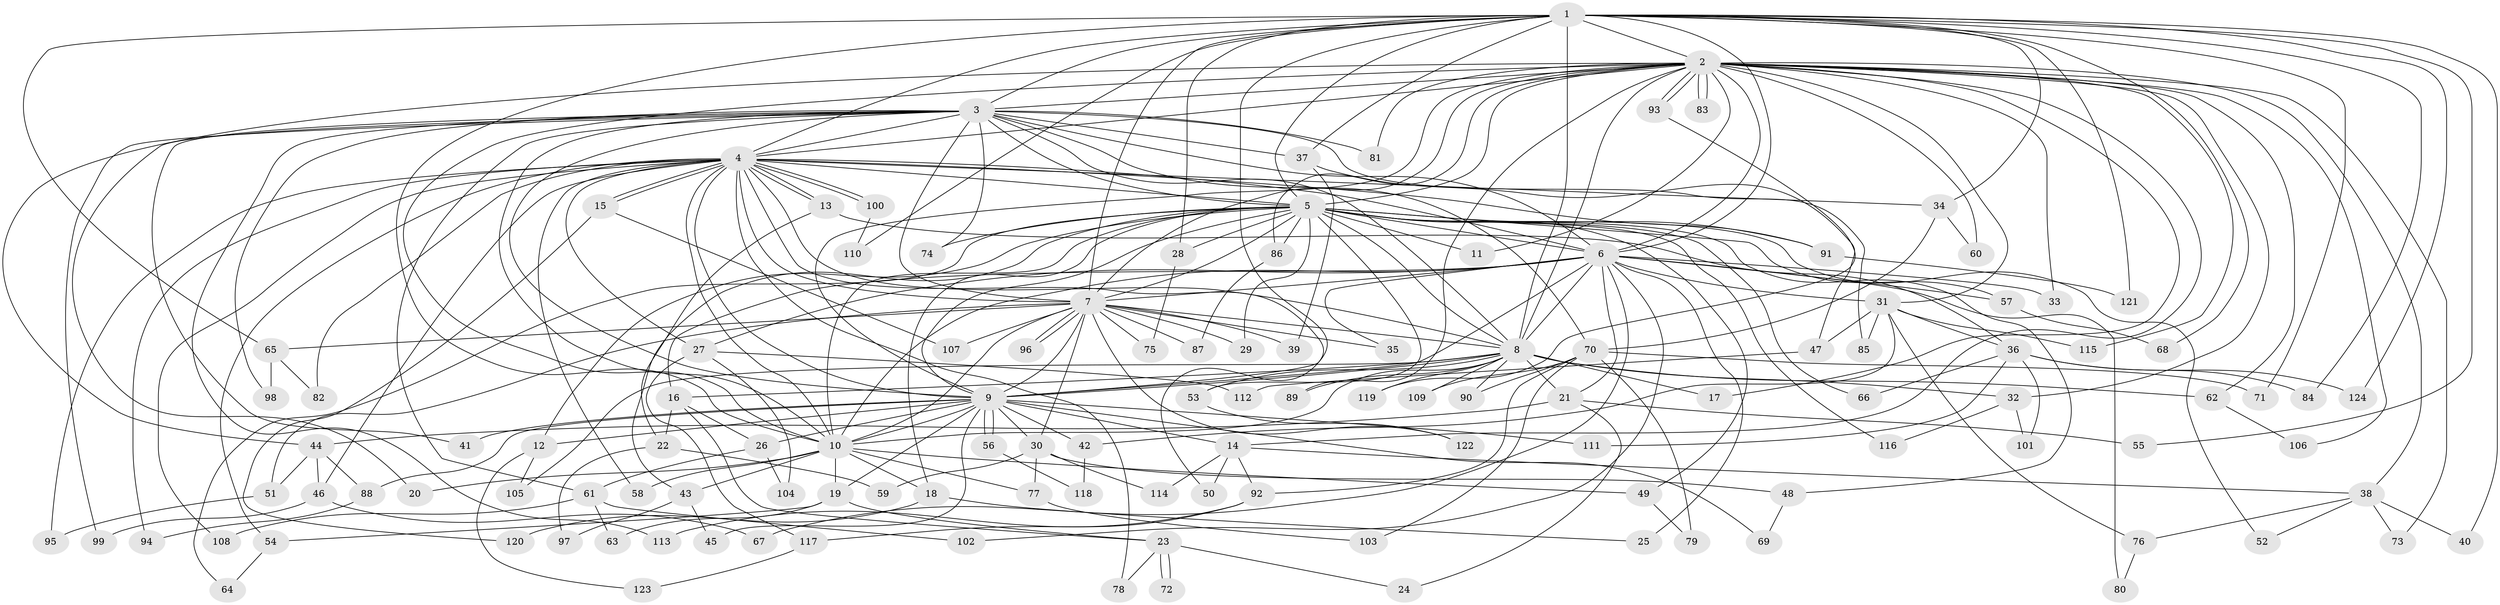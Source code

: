// Generated by graph-tools (version 1.1) at 2025/35/03/09/25 02:35:13]
// undirected, 124 vertices, 273 edges
graph export_dot {
graph [start="1"]
  node [color=gray90,style=filled];
  1;
  2;
  3;
  4;
  5;
  6;
  7;
  8;
  9;
  10;
  11;
  12;
  13;
  14;
  15;
  16;
  17;
  18;
  19;
  20;
  21;
  22;
  23;
  24;
  25;
  26;
  27;
  28;
  29;
  30;
  31;
  32;
  33;
  34;
  35;
  36;
  37;
  38;
  39;
  40;
  41;
  42;
  43;
  44;
  45;
  46;
  47;
  48;
  49;
  50;
  51;
  52;
  53;
  54;
  55;
  56;
  57;
  58;
  59;
  60;
  61;
  62;
  63;
  64;
  65;
  66;
  67;
  68;
  69;
  70;
  71;
  72;
  73;
  74;
  75;
  76;
  77;
  78;
  79;
  80;
  81;
  82;
  83;
  84;
  85;
  86;
  87;
  88;
  89;
  90;
  91;
  92;
  93;
  94;
  95;
  96;
  97;
  98;
  99;
  100;
  101;
  102;
  103;
  104;
  105;
  106;
  107;
  108;
  109;
  110;
  111;
  112;
  113;
  114;
  115;
  116;
  117;
  118;
  119;
  120;
  121;
  122;
  123;
  124;
  1 -- 2;
  1 -- 3;
  1 -- 4;
  1 -- 5;
  1 -- 6;
  1 -- 7;
  1 -- 8;
  1 -- 9;
  1 -- 10;
  1 -- 28;
  1 -- 34;
  1 -- 37;
  1 -- 40;
  1 -- 55;
  1 -- 65;
  1 -- 68;
  1 -- 71;
  1 -- 84;
  1 -- 110;
  1 -- 121;
  1 -- 124;
  2 -- 3;
  2 -- 4;
  2 -- 5;
  2 -- 6;
  2 -- 7;
  2 -- 8;
  2 -- 9;
  2 -- 10;
  2 -- 11;
  2 -- 14;
  2 -- 17;
  2 -- 31;
  2 -- 32;
  2 -- 33;
  2 -- 38;
  2 -- 44;
  2 -- 60;
  2 -- 62;
  2 -- 73;
  2 -- 81;
  2 -- 83;
  2 -- 83;
  2 -- 86;
  2 -- 89;
  2 -- 93;
  2 -- 93;
  2 -- 106;
  2 -- 115;
  3 -- 4;
  3 -- 5;
  3 -- 6;
  3 -- 7;
  3 -- 8;
  3 -- 9;
  3 -- 10;
  3 -- 20;
  3 -- 37;
  3 -- 41;
  3 -- 61;
  3 -- 70;
  3 -- 74;
  3 -- 81;
  3 -- 85;
  3 -- 98;
  3 -- 99;
  3 -- 113;
  4 -- 5;
  4 -- 6;
  4 -- 7;
  4 -- 8;
  4 -- 9;
  4 -- 10;
  4 -- 13;
  4 -- 13;
  4 -- 15;
  4 -- 15;
  4 -- 27;
  4 -- 34;
  4 -- 46;
  4 -- 50;
  4 -- 54;
  4 -- 58;
  4 -- 78;
  4 -- 82;
  4 -- 91;
  4 -- 94;
  4 -- 95;
  4 -- 100;
  4 -- 100;
  4 -- 108;
  5 -- 6;
  5 -- 7;
  5 -- 8;
  5 -- 9;
  5 -- 10;
  5 -- 11;
  5 -- 12;
  5 -- 18;
  5 -- 28;
  5 -- 29;
  5 -- 43;
  5 -- 48;
  5 -- 49;
  5 -- 52;
  5 -- 53;
  5 -- 57;
  5 -- 64;
  5 -- 66;
  5 -- 74;
  5 -- 86;
  5 -- 91;
  5 -- 116;
  6 -- 7;
  6 -- 8;
  6 -- 9;
  6 -- 10;
  6 -- 16;
  6 -- 21;
  6 -- 25;
  6 -- 27;
  6 -- 31;
  6 -- 33;
  6 -- 35;
  6 -- 57;
  6 -- 67;
  6 -- 80;
  6 -- 102;
  7 -- 8;
  7 -- 9;
  7 -- 10;
  7 -- 29;
  7 -- 30;
  7 -- 35;
  7 -- 39;
  7 -- 51;
  7 -- 65;
  7 -- 75;
  7 -- 87;
  7 -- 96;
  7 -- 96;
  7 -- 107;
  7 -- 122;
  8 -- 9;
  8 -- 10;
  8 -- 16;
  8 -- 17;
  8 -- 21;
  8 -- 32;
  8 -- 53;
  8 -- 62;
  8 -- 89;
  8 -- 90;
  8 -- 105;
  8 -- 109;
  8 -- 119;
  9 -- 10;
  9 -- 12;
  9 -- 14;
  9 -- 19;
  9 -- 26;
  9 -- 30;
  9 -- 41;
  9 -- 42;
  9 -- 45;
  9 -- 56;
  9 -- 56;
  9 -- 69;
  9 -- 88;
  9 -- 111;
  10 -- 18;
  10 -- 19;
  10 -- 20;
  10 -- 43;
  10 -- 49;
  10 -- 58;
  10 -- 77;
  12 -- 105;
  12 -- 123;
  13 -- 22;
  13 -- 36;
  14 -- 38;
  14 -- 50;
  14 -- 92;
  14 -- 114;
  15 -- 107;
  15 -- 120;
  16 -- 22;
  16 -- 23;
  16 -- 26;
  18 -- 25;
  18 -- 120;
  19 -- 23;
  19 -- 54;
  19 -- 63;
  21 -- 24;
  21 -- 44;
  21 -- 55;
  22 -- 59;
  22 -- 97;
  23 -- 24;
  23 -- 72;
  23 -- 72;
  23 -- 78;
  26 -- 61;
  26 -- 104;
  27 -- 104;
  27 -- 112;
  27 -- 117;
  28 -- 75;
  30 -- 48;
  30 -- 59;
  30 -- 77;
  30 -- 114;
  31 -- 36;
  31 -- 42;
  31 -- 47;
  31 -- 76;
  31 -- 85;
  31 -- 115;
  32 -- 101;
  32 -- 116;
  34 -- 60;
  34 -- 70;
  36 -- 66;
  36 -- 84;
  36 -- 101;
  36 -- 111;
  36 -- 124;
  37 -- 39;
  37 -- 47;
  38 -- 40;
  38 -- 52;
  38 -- 73;
  38 -- 76;
  42 -- 118;
  43 -- 45;
  43 -- 97;
  44 -- 46;
  44 -- 51;
  44 -- 88;
  46 -- 67;
  46 -- 99;
  47 -- 112;
  48 -- 69;
  49 -- 79;
  51 -- 95;
  53 -- 122;
  54 -- 64;
  56 -- 118;
  57 -- 68;
  61 -- 63;
  61 -- 102;
  61 -- 108;
  62 -- 106;
  65 -- 82;
  65 -- 98;
  70 -- 71;
  70 -- 79;
  70 -- 90;
  70 -- 92;
  70 -- 103;
  70 -- 109;
  76 -- 80;
  77 -- 103;
  86 -- 87;
  88 -- 94;
  91 -- 121;
  92 -- 113;
  92 -- 117;
  93 -- 119;
  100 -- 110;
  117 -- 123;
}
